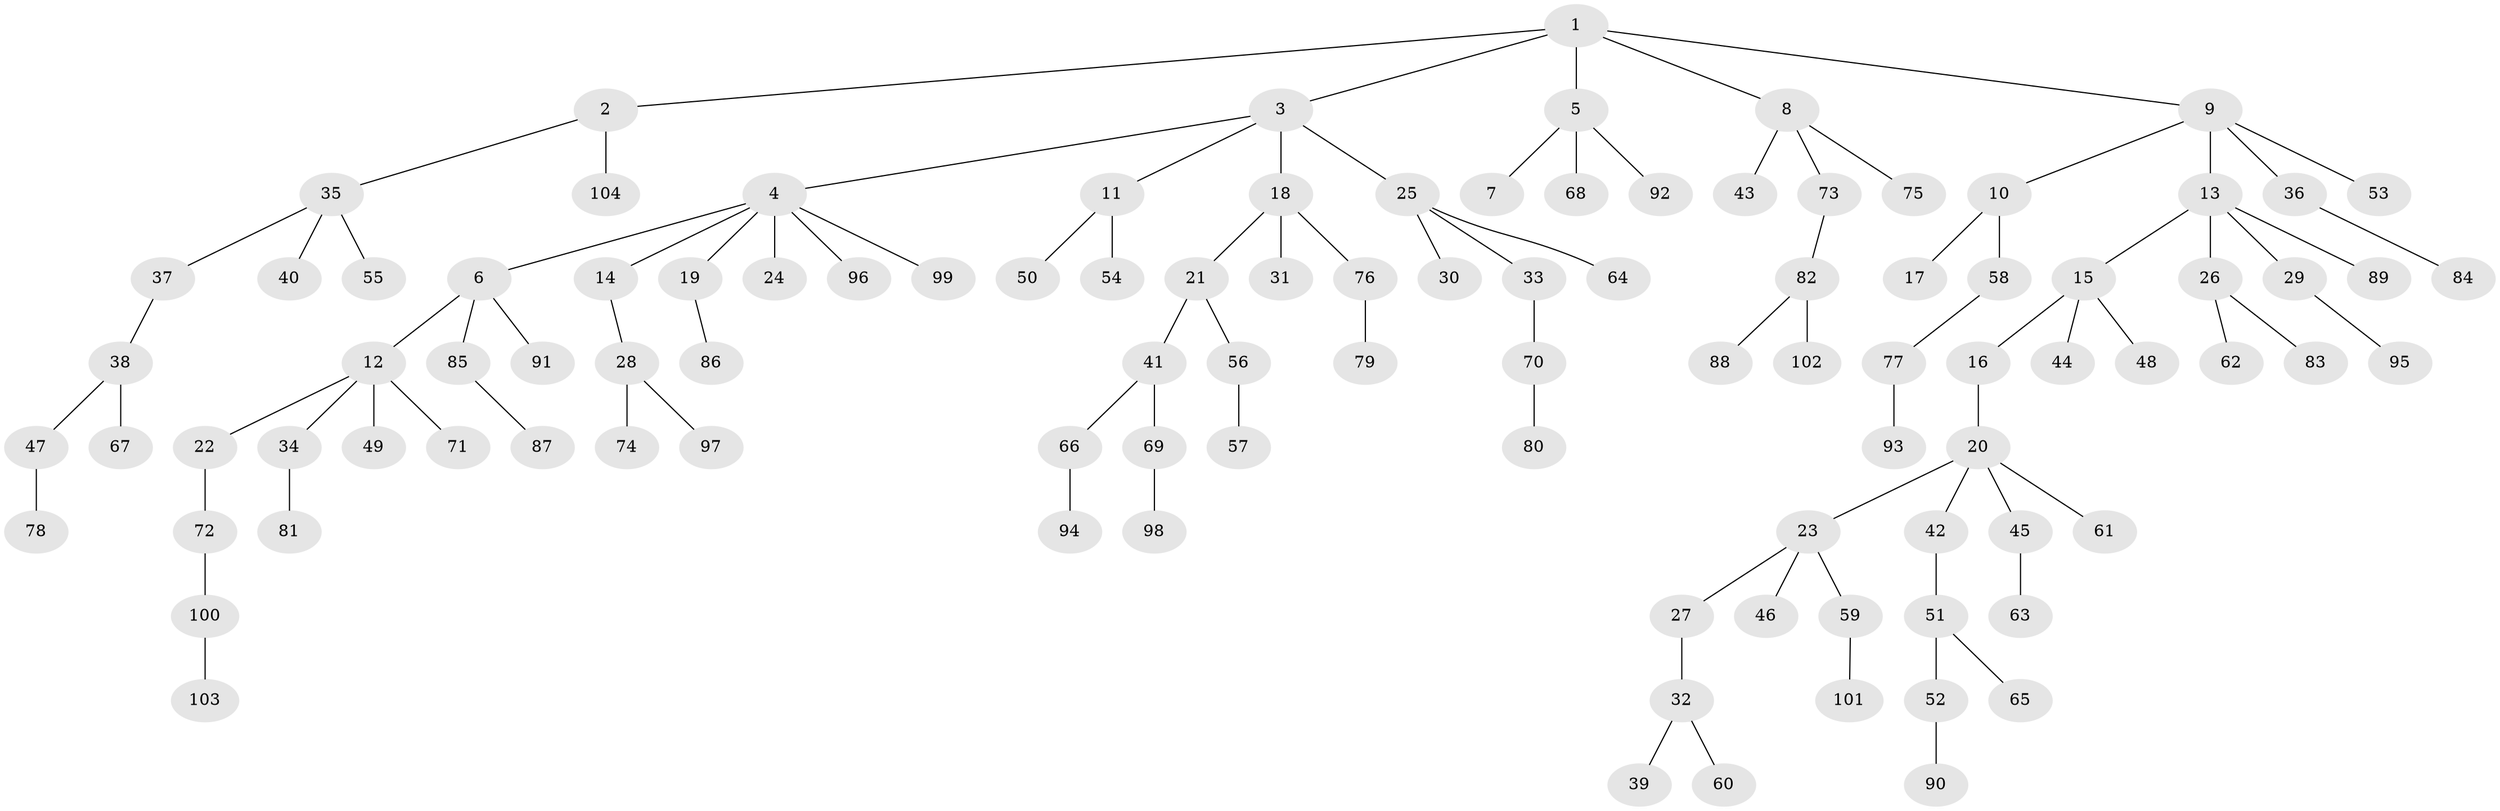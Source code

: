// Generated by graph-tools (version 1.1) at 2025/50/03/09/25 03:50:26]
// undirected, 104 vertices, 103 edges
graph export_dot {
graph [start="1"]
  node [color=gray90,style=filled];
  1;
  2;
  3;
  4;
  5;
  6;
  7;
  8;
  9;
  10;
  11;
  12;
  13;
  14;
  15;
  16;
  17;
  18;
  19;
  20;
  21;
  22;
  23;
  24;
  25;
  26;
  27;
  28;
  29;
  30;
  31;
  32;
  33;
  34;
  35;
  36;
  37;
  38;
  39;
  40;
  41;
  42;
  43;
  44;
  45;
  46;
  47;
  48;
  49;
  50;
  51;
  52;
  53;
  54;
  55;
  56;
  57;
  58;
  59;
  60;
  61;
  62;
  63;
  64;
  65;
  66;
  67;
  68;
  69;
  70;
  71;
  72;
  73;
  74;
  75;
  76;
  77;
  78;
  79;
  80;
  81;
  82;
  83;
  84;
  85;
  86;
  87;
  88;
  89;
  90;
  91;
  92;
  93;
  94;
  95;
  96;
  97;
  98;
  99;
  100;
  101;
  102;
  103;
  104;
  1 -- 2;
  1 -- 3;
  1 -- 5;
  1 -- 8;
  1 -- 9;
  2 -- 35;
  2 -- 104;
  3 -- 4;
  3 -- 11;
  3 -- 18;
  3 -- 25;
  4 -- 6;
  4 -- 14;
  4 -- 19;
  4 -- 24;
  4 -- 96;
  4 -- 99;
  5 -- 7;
  5 -- 68;
  5 -- 92;
  6 -- 12;
  6 -- 85;
  6 -- 91;
  8 -- 43;
  8 -- 73;
  8 -- 75;
  9 -- 10;
  9 -- 13;
  9 -- 36;
  9 -- 53;
  10 -- 17;
  10 -- 58;
  11 -- 50;
  11 -- 54;
  12 -- 22;
  12 -- 34;
  12 -- 49;
  12 -- 71;
  13 -- 15;
  13 -- 26;
  13 -- 29;
  13 -- 89;
  14 -- 28;
  15 -- 16;
  15 -- 44;
  15 -- 48;
  16 -- 20;
  18 -- 21;
  18 -- 31;
  18 -- 76;
  19 -- 86;
  20 -- 23;
  20 -- 42;
  20 -- 45;
  20 -- 61;
  21 -- 41;
  21 -- 56;
  22 -- 72;
  23 -- 27;
  23 -- 46;
  23 -- 59;
  25 -- 30;
  25 -- 33;
  25 -- 64;
  26 -- 62;
  26 -- 83;
  27 -- 32;
  28 -- 74;
  28 -- 97;
  29 -- 95;
  32 -- 39;
  32 -- 60;
  33 -- 70;
  34 -- 81;
  35 -- 37;
  35 -- 40;
  35 -- 55;
  36 -- 84;
  37 -- 38;
  38 -- 47;
  38 -- 67;
  41 -- 66;
  41 -- 69;
  42 -- 51;
  45 -- 63;
  47 -- 78;
  51 -- 52;
  51 -- 65;
  52 -- 90;
  56 -- 57;
  58 -- 77;
  59 -- 101;
  66 -- 94;
  69 -- 98;
  70 -- 80;
  72 -- 100;
  73 -- 82;
  76 -- 79;
  77 -- 93;
  82 -- 88;
  82 -- 102;
  85 -- 87;
  100 -- 103;
}
